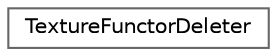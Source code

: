digraph "Graphical Class Hierarchy"
{
 // LATEX_PDF_SIZE
  bgcolor="transparent";
  edge [fontname=Helvetica,fontsize=10,labelfontname=Helvetica,labelfontsize=10];
  node [fontname=Helvetica,fontsize=10,shape=box,height=0.2,width=0.4];
  rankdir="LR";
  Node0 [id="Node000000",label="TextureFunctorDeleter",height=0.2,width=0.4,color="grey40", fillcolor="white", style="filled",URL="$struct_texture_functor_deleter.html",tooltip=" "];
}
